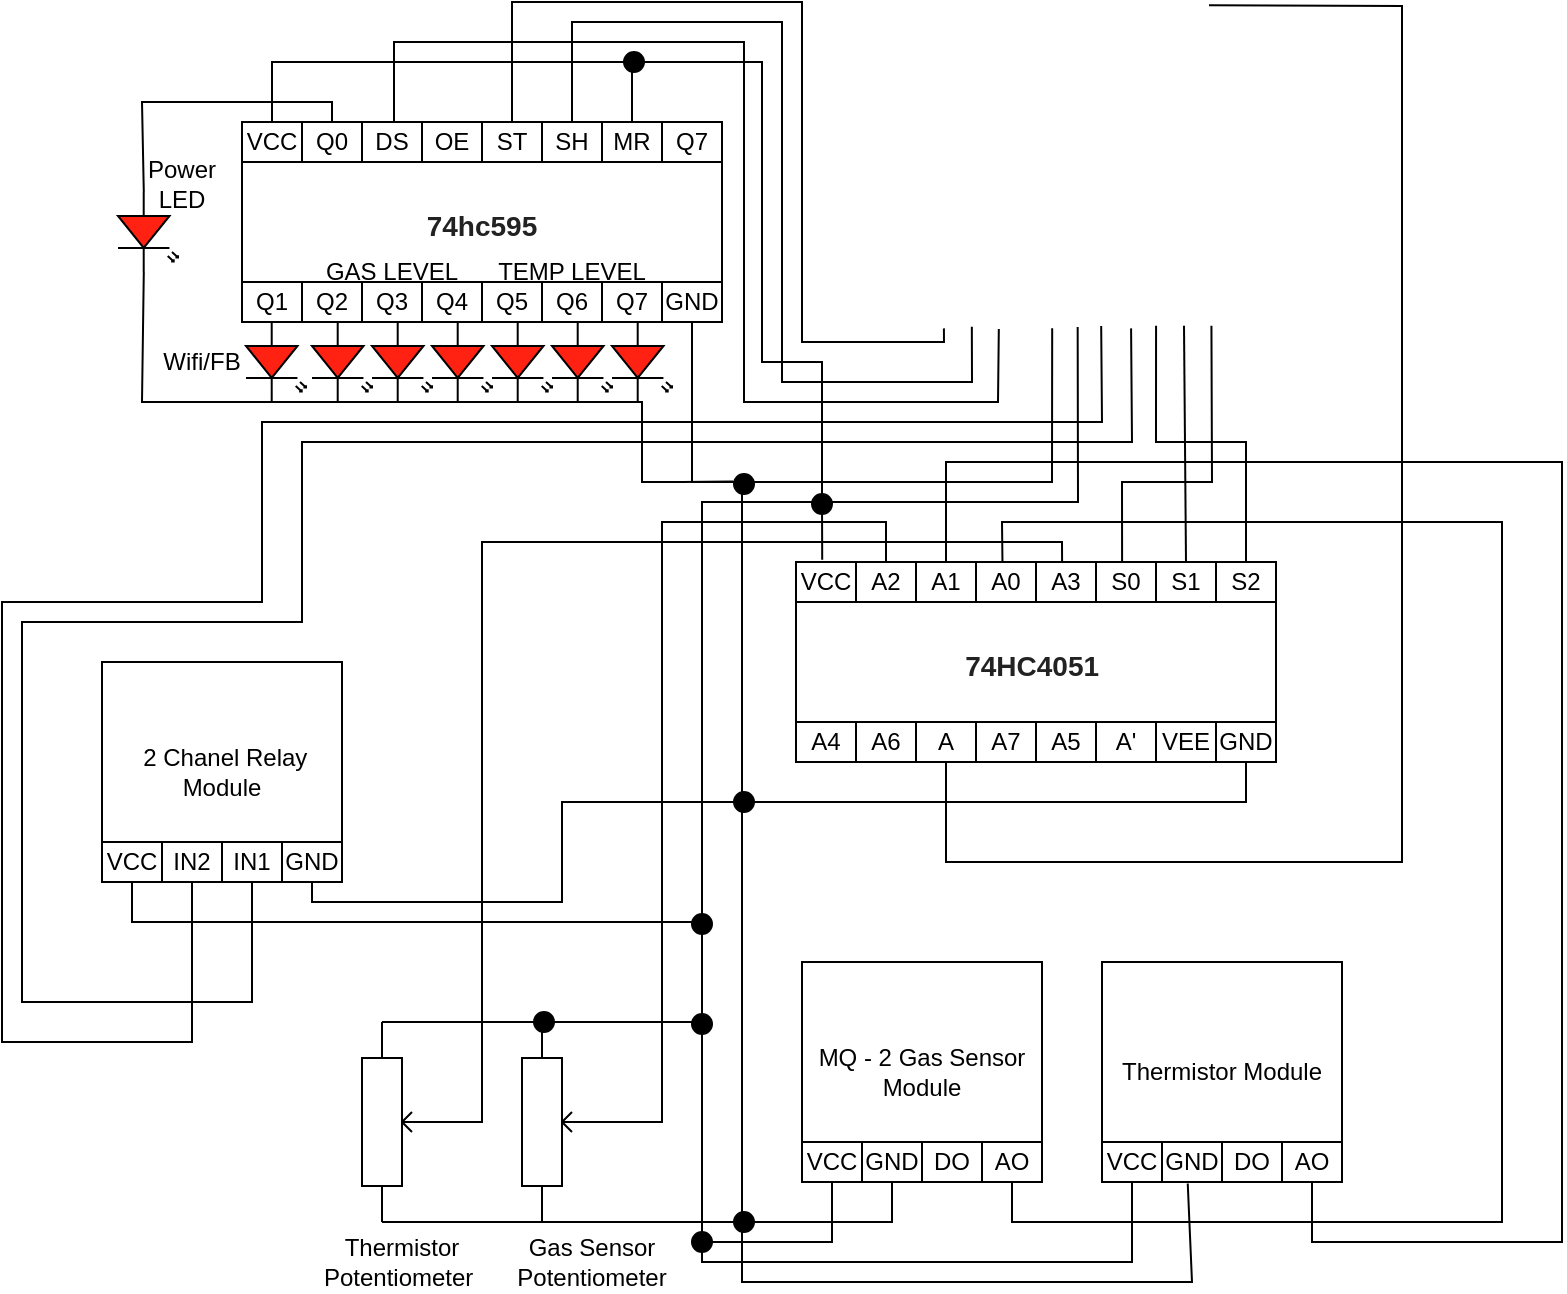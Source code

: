 <mxfile version="21.3.2" type="device">
  <diagram name="Page-1" id="uMoK5SL-Dd_RTB1r9qRN">
    <mxGraphModel dx="1560" dy="403" grid="1" gridSize="10" guides="1" tooltips="1" connect="1" arrows="1" fold="1" page="1" pageScale="1" pageWidth="827" pageHeight="1169" math="0" shadow="0">
      <root>
        <mxCell id="0" />
        <mxCell id="1" parent="0" />
        <mxCell id="YJhQJvPEeClIZDTAyirI-1" value="" style="shape=image;verticalLabelPosition=bottom;labelBackgroundColor=default;verticalAlign=top;aspect=fixed;imageAspect=0;image=https://api.circuit-diagram.org/w-components/circuitdiagram/4a8d2a10-f719-4b2c-834f-7bbb30f03406/1.0/render/NodeMCU/nodemcu.svg;clipPath=inset(30.44% 40.33% 30.89% 40.33%);rotation=90;flipV=0;" parent="1" vertex="1">
          <mxGeometry x="280" y="340" width="163.33" height="245" as="geometry" />
        </mxCell>
        <mxCell id="ulvikcTlUFl-ReV67SD8-18" value="" style="group" parent="1" vertex="1" connectable="0">
          <mxGeometry x="237" y="660" width="240" height="100" as="geometry" />
        </mxCell>
        <mxCell id="ulvikcTlUFl-ReV67SD8-1" value="&lt;h2 style=&quot;box-sizing: border-box; margin: 0px; padding: 0px; border: 0px; font-family: Arial, Helvetica, sans-serif; line-height: 1; color: rgb(34, 34, 34); text-align: start; background-color: rgb(255, 255, 255);&quot; class=&quot;elementor-heading-title elementor-size-default&quot;&gt;&lt;font style=&quot;font-size: 14px;&quot;&gt;74HC4051&amp;nbsp;&lt;/font&gt;&lt;/h2&gt;" style="rounded=0;whiteSpace=wrap;html=1;" parent="ulvikcTlUFl-ReV67SD8-18" vertex="1">
          <mxGeometry width="240" height="100" as="geometry" />
        </mxCell>
        <mxCell id="ulvikcTlUFl-ReV67SD8-2" value="A4" style="text;html=1;strokeColor=default;fillColor=none;align=center;verticalAlign=middle;whiteSpace=wrap;rounded=0;" parent="ulvikcTlUFl-ReV67SD8-18" vertex="1">
          <mxGeometry y="80" width="30" height="20" as="geometry" />
        </mxCell>
        <mxCell id="ulvikcTlUFl-ReV67SD8-3" value="A6" style="text;html=1;strokeColor=default;fillColor=none;align=center;verticalAlign=middle;whiteSpace=wrap;rounded=0;" parent="ulvikcTlUFl-ReV67SD8-18" vertex="1">
          <mxGeometry x="30" y="80" width="30" height="20" as="geometry" />
        </mxCell>
        <mxCell id="ulvikcTlUFl-ReV67SD8-4" value="A" style="text;html=1;strokeColor=default;fillColor=none;align=center;verticalAlign=middle;whiteSpace=wrap;rounded=0;" parent="ulvikcTlUFl-ReV67SD8-18" vertex="1">
          <mxGeometry x="60" y="80" width="30" height="20" as="geometry" />
        </mxCell>
        <mxCell id="ulvikcTlUFl-ReV67SD8-5" value="A7" style="text;html=1;strokeColor=default;fillColor=none;align=center;verticalAlign=middle;whiteSpace=wrap;rounded=0;" parent="ulvikcTlUFl-ReV67SD8-18" vertex="1">
          <mxGeometry x="90" y="80" width="30" height="20" as="geometry" />
        </mxCell>
        <mxCell id="ulvikcTlUFl-ReV67SD8-6" value="A5" style="text;html=1;strokeColor=default;fillColor=none;align=center;verticalAlign=middle;whiteSpace=wrap;rounded=0;" parent="ulvikcTlUFl-ReV67SD8-18" vertex="1">
          <mxGeometry x="120" y="80" width="30" height="20" as="geometry" />
        </mxCell>
        <mxCell id="ulvikcTlUFl-ReV67SD8-7" value="A&#39;" style="text;html=1;strokeColor=default;fillColor=none;align=center;verticalAlign=middle;whiteSpace=wrap;rounded=0;" parent="ulvikcTlUFl-ReV67SD8-18" vertex="1">
          <mxGeometry x="150" y="80" width="30" height="20" as="geometry" />
        </mxCell>
        <mxCell id="ulvikcTlUFl-ReV67SD8-8" value="VEE" style="text;html=1;strokeColor=default;fillColor=none;align=center;verticalAlign=middle;whiteSpace=wrap;rounded=0;" parent="ulvikcTlUFl-ReV67SD8-18" vertex="1">
          <mxGeometry x="180" y="80" width="30" height="20" as="geometry" />
        </mxCell>
        <mxCell id="ulvikcTlUFl-ReV67SD8-9" value="GND" style="text;html=1;strokeColor=default;fillColor=none;align=center;verticalAlign=middle;whiteSpace=wrap;rounded=0;" parent="ulvikcTlUFl-ReV67SD8-18" vertex="1">
          <mxGeometry x="210" y="80" width="30" height="20" as="geometry" />
        </mxCell>
        <mxCell id="ulvikcTlUFl-ReV67SD8-10" value="VCC" style="text;html=1;strokeColor=default;fillColor=none;align=center;verticalAlign=middle;whiteSpace=wrap;rounded=0;" parent="ulvikcTlUFl-ReV67SD8-18" vertex="1">
          <mxGeometry width="30" height="20" as="geometry" />
        </mxCell>
        <mxCell id="ulvikcTlUFl-ReV67SD8-11" value="A2" style="text;html=1;strokeColor=default;fillColor=none;align=center;verticalAlign=middle;whiteSpace=wrap;rounded=0;" parent="ulvikcTlUFl-ReV67SD8-18" vertex="1">
          <mxGeometry x="30" width="30" height="20" as="geometry" />
        </mxCell>
        <mxCell id="ulvikcTlUFl-ReV67SD8-12" value="A1" style="text;html=1;strokeColor=default;fillColor=none;align=center;verticalAlign=middle;whiteSpace=wrap;rounded=0;" parent="ulvikcTlUFl-ReV67SD8-18" vertex="1">
          <mxGeometry x="60" width="30" height="20" as="geometry" />
        </mxCell>
        <mxCell id="ulvikcTlUFl-ReV67SD8-13" value="A0" style="text;html=1;strokeColor=default;fillColor=none;align=center;verticalAlign=middle;whiteSpace=wrap;rounded=0;" parent="ulvikcTlUFl-ReV67SD8-18" vertex="1">
          <mxGeometry x="90" width="30" height="20" as="geometry" />
        </mxCell>
        <mxCell id="ulvikcTlUFl-ReV67SD8-14" value="A3" style="text;html=1;strokeColor=default;fillColor=none;align=center;verticalAlign=middle;whiteSpace=wrap;rounded=0;" parent="ulvikcTlUFl-ReV67SD8-18" vertex="1">
          <mxGeometry x="120" width="30" height="20" as="geometry" />
        </mxCell>
        <mxCell id="ulvikcTlUFl-ReV67SD8-15" value="S0" style="text;html=1;strokeColor=default;fillColor=none;align=center;verticalAlign=middle;whiteSpace=wrap;rounded=0;" parent="ulvikcTlUFl-ReV67SD8-18" vertex="1">
          <mxGeometry x="150" width="30" height="20" as="geometry" />
        </mxCell>
        <mxCell id="ulvikcTlUFl-ReV67SD8-16" value="S1" style="text;html=1;strokeColor=default;fillColor=none;align=center;verticalAlign=middle;whiteSpace=wrap;rounded=0;" parent="ulvikcTlUFl-ReV67SD8-18" vertex="1">
          <mxGeometry x="180" width="30" height="20" as="geometry" />
        </mxCell>
        <mxCell id="ulvikcTlUFl-ReV67SD8-17" value="S2" style="text;html=1;strokeColor=default;fillColor=none;align=center;verticalAlign=middle;whiteSpace=wrap;rounded=0;" parent="ulvikcTlUFl-ReV67SD8-18" vertex="1">
          <mxGeometry x="210" width="30" height="20" as="geometry" />
        </mxCell>
        <mxCell id="ulvikcTlUFl-ReV67SD8-19" value="" style="endArrow=none;html=1;rounded=0;entryX=0.986;entryY=0.161;entryDx=0;entryDy=0;entryPerimeter=0;exitX=0.435;exitY=-0.006;exitDx=0;exitDy=0;exitPerimeter=0;" parent="1" source="ulvikcTlUFl-ReV67SD8-15" target="YJhQJvPEeClIZDTAyirI-1" edge="1">
          <mxGeometry width="50" height="50" relative="1" as="geometry">
            <mxPoint x="390" y="690" as="sourcePoint" />
            <mxPoint x="440" y="640" as="targetPoint" />
            <Array as="points">
              <mxPoint x="400" y="620" />
              <mxPoint x="445" y="620" />
            </Array>
          </mxGeometry>
        </mxCell>
        <mxCell id="ulvikcTlUFl-ReV67SD8-20" value="" style="endArrow=none;html=1;rounded=0;entryX=0.986;entryY=0.217;entryDx=0;entryDy=0;entryPerimeter=0;exitX=0.5;exitY=0;exitDx=0;exitDy=0;" parent="1" source="ulvikcTlUFl-ReV67SD8-16" target="YJhQJvPEeClIZDTAyirI-1" edge="1">
          <mxGeometry width="50" height="50" relative="1" as="geometry">
            <mxPoint x="390" y="690" as="sourcePoint" />
            <mxPoint x="440" y="640" as="targetPoint" />
          </mxGeometry>
        </mxCell>
        <mxCell id="ulvikcTlUFl-ReV67SD8-21" value="" style="endArrow=none;html=1;rounded=0;entryX=0.986;entryY=0.274;entryDx=0;entryDy=0;entryPerimeter=0;exitX=0.5;exitY=0;exitDx=0;exitDy=0;" parent="1" source="ulvikcTlUFl-ReV67SD8-17" target="YJhQJvPEeClIZDTAyirI-1" edge="1">
          <mxGeometry width="50" height="50" relative="1" as="geometry">
            <mxPoint x="390" y="690" as="sourcePoint" />
            <mxPoint x="440" y="640" as="targetPoint" />
            <Array as="points">
              <mxPoint x="462" y="600" />
              <mxPoint x="417" y="600" />
            </Array>
          </mxGeometry>
        </mxCell>
        <mxCell id="ulvikcTlUFl-ReV67SD8-22" value="" style="endArrow=none;html=1;rounded=0;entryX=0.99;entryY=0.434;entryDx=0;entryDy=0;entryPerimeter=0;exitX=0.437;exitY=-0.057;exitDx=0;exitDy=0;exitPerimeter=0;" parent="1" source="ulvikcTlUFl-ReV67SD8-10" target="YJhQJvPEeClIZDTAyirI-1" edge="1">
          <mxGeometry width="50" height="50" relative="1" as="geometry">
            <mxPoint x="390" y="680" as="sourcePoint" />
            <mxPoint x="440" y="630" as="targetPoint" />
            <Array as="points">
              <mxPoint x="250" y="630" />
              <mxPoint x="378" y="630" />
            </Array>
          </mxGeometry>
        </mxCell>
        <mxCell id="ulvikcTlUFl-ReV67SD8-23" value="" style="endArrow=none;html=1;rounded=0;entryX=0.994;entryY=0.486;entryDx=0;entryDy=0;entryPerimeter=0;exitX=0.5;exitY=1;exitDx=0;exitDy=0;" parent="1" source="ulvikcTlUFl-ReV67SD8-9" target="YJhQJvPEeClIZDTAyirI-1" edge="1">
          <mxGeometry width="50" height="50" relative="1" as="geometry">
            <mxPoint x="320" y="630" as="sourcePoint" />
            <mxPoint x="370" y="580" as="targetPoint" />
            <Array as="points">
              <mxPoint x="462" y="780" />
              <mxPoint x="210" y="780" />
              <mxPoint x="210" y="620" />
              <mxPoint x="365" y="620" />
            </Array>
          </mxGeometry>
        </mxCell>
        <mxCell id="ulvikcTlUFl-ReV67SD8-24" value="" style="endArrow=none;html=1;rounded=0;entryX=0.5;entryY=1;entryDx=0;entryDy=0;exitX=0.005;exitY=0.166;exitDx=0;exitDy=0;exitPerimeter=0;" parent="1" source="YJhQJvPEeClIZDTAyirI-1" target="ulvikcTlUFl-ReV67SD8-4" edge="1">
          <mxGeometry width="50" height="50" relative="1" as="geometry">
            <mxPoint x="360" y="710" as="sourcePoint" />
            <mxPoint x="410" y="660" as="targetPoint" />
            <Array as="points">
              <mxPoint x="540" y="382" />
              <mxPoint x="540" y="810" />
              <mxPoint x="312" y="810" />
            </Array>
          </mxGeometry>
        </mxCell>
        <mxCell id="ulvikcTlUFl-ReV67SD8-51" value="" style="endArrow=none;html=1;rounded=0;exitX=0.5;exitY=1;exitDx=0;exitDy=0;" parent="1" source="ulvikcTlUFl-ReV67SD8-45" edge="1">
          <mxGeometry width="50" height="50" relative="1" as="geometry">
            <mxPoint x="300" y="730" as="sourcePoint" />
            <mxPoint x="250" y="630" as="targetPoint" />
            <Array as="points">
              <mxPoint x="255" y="1000" />
              <mxPoint x="190" y="1000" />
              <mxPoint x="190" y="630" />
            </Array>
          </mxGeometry>
        </mxCell>
        <mxCell id="ulvikcTlUFl-ReV67SD8-52" value="" style="ellipse;whiteSpace=wrap;html=1;aspect=fixed;fillColor=#000000;" parent="1" vertex="1">
          <mxGeometry x="245" y="626" width="10" height="10" as="geometry" />
        </mxCell>
        <mxCell id="ulvikcTlUFl-ReV67SD8-53" value="" style="endArrow=none;html=1;rounded=0;entryX=0.5;entryY=1;entryDx=0;entryDy=0;" parent="1" target="ulvikcTlUFl-ReV67SD8-47" edge="1">
          <mxGeometry width="50" height="50" relative="1" as="geometry">
            <mxPoint x="210" y="780" as="sourcePoint" />
            <mxPoint x="350" y="810" as="targetPoint" />
            <Array as="points">
              <mxPoint x="210" y="990" />
              <mxPoint x="285" y="990" />
            </Array>
          </mxGeometry>
        </mxCell>
        <mxCell id="epr88A97v0yAaG73trii-1" value="" style="endArrow=none;html=1;rounded=0;exitX=0.5;exitY=1;exitDx=0;exitDy=0;entryX=0.441;entryY=-0.017;entryDx=0;entryDy=0;entryPerimeter=0;" parent="1" source="ulvikcTlUFl-ReV67SD8-49" target="ulvikcTlUFl-ReV67SD8-13" edge="1">
          <mxGeometry width="50" height="50" relative="1" as="geometry">
            <mxPoint x="410" y="900" as="sourcePoint" />
            <mxPoint x="460" y="850" as="targetPoint" />
            <Array as="points">
              <mxPoint x="345" y="990" />
              <mxPoint x="590" y="990" />
              <mxPoint x="590" y="640" />
              <mxPoint x="340" y="640" />
            </Array>
          </mxGeometry>
        </mxCell>
        <mxCell id="epr88A97v0yAaG73trii-2" value="Thermistor Module" style="rounded=0;whiteSpace=wrap;html=1;" parent="1" vertex="1">
          <mxGeometry x="390" y="860" width="120" height="110" as="geometry" />
        </mxCell>
        <mxCell id="ulvikcTlUFl-ReV67SD8-25" value="MQ - 2 Gas Sensor Module" style="rounded=0;whiteSpace=wrap;html=1;" parent="1" vertex="1">
          <mxGeometry x="240" y="860" width="120" height="110" as="geometry" />
        </mxCell>
        <mxCell id="ulvikcTlUFl-ReV67SD8-45" value="VCC" style="text;html=1;strokeColor=default;fillColor=none;align=center;verticalAlign=middle;whiteSpace=wrap;rounded=0;" parent="1" vertex="1">
          <mxGeometry x="240" y="950" width="30" height="20" as="geometry" />
        </mxCell>
        <mxCell id="ulvikcTlUFl-ReV67SD8-47" value="GND" style="text;html=1;strokeColor=default;fillColor=none;align=center;verticalAlign=middle;whiteSpace=wrap;rounded=0;" parent="1" vertex="1">
          <mxGeometry x="270" y="950" width="30" height="20" as="geometry" />
        </mxCell>
        <mxCell id="ulvikcTlUFl-ReV67SD8-48" value="DO" style="text;html=1;strokeColor=default;fillColor=none;align=center;verticalAlign=middle;whiteSpace=wrap;rounded=0;" parent="1" vertex="1">
          <mxGeometry x="300" y="950" width="30" height="20" as="geometry" />
        </mxCell>
        <mxCell id="ulvikcTlUFl-ReV67SD8-49" value="AO" style="text;html=1;strokeColor=default;fillColor=none;align=center;verticalAlign=middle;whiteSpace=wrap;rounded=0;" parent="1" vertex="1">
          <mxGeometry x="330" y="950" width="30" height="20" as="geometry" />
        </mxCell>
        <mxCell id="epr88A97v0yAaG73trii-3" value="VCC" style="text;html=1;strokeColor=default;fillColor=none;align=center;verticalAlign=middle;whiteSpace=wrap;rounded=0;" parent="1" vertex="1">
          <mxGeometry x="390" y="950" width="30" height="20" as="geometry" />
        </mxCell>
        <mxCell id="epr88A97v0yAaG73trii-4" value="GND" style="text;html=1;strokeColor=default;fillColor=none;align=center;verticalAlign=middle;whiteSpace=wrap;rounded=0;" parent="1" vertex="1">
          <mxGeometry x="420" y="950" width="30" height="20" as="geometry" />
        </mxCell>
        <mxCell id="epr88A97v0yAaG73trii-5" value="DO" style="text;html=1;strokeColor=default;fillColor=none;align=center;verticalAlign=middle;whiteSpace=wrap;rounded=0;" parent="1" vertex="1">
          <mxGeometry x="450" y="950" width="30" height="20" as="geometry" />
        </mxCell>
        <mxCell id="epr88A97v0yAaG73trii-6" value="AO" style="text;html=1;strokeColor=default;fillColor=none;align=center;verticalAlign=middle;whiteSpace=wrap;rounded=0;" parent="1" vertex="1">
          <mxGeometry x="480" y="950" width="30" height="20" as="geometry" />
        </mxCell>
        <mxCell id="epr88A97v0yAaG73trii-7" value="" style="endArrow=none;html=1;rounded=0;entryX=0.5;entryY=1;entryDx=0;entryDy=0;" parent="1" target="epr88A97v0yAaG73trii-3" edge="1">
          <mxGeometry width="50" height="50" relative="1" as="geometry">
            <mxPoint x="190" y="1000" as="sourcePoint" />
            <mxPoint x="550" y="850" as="targetPoint" />
            <Array as="points">
              <mxPoint x="190" y="1010" />
              <mxPoint x="405" y="1010" />
            </Array>
          </mxGeometry>
        </mxCell>
        <mxCell id="epr88A97v0yAaG73trii-8" value="" style="ellipse;whiteSpace=wrap;html=1;aspect=fixed;fillColor=#000000;" parent="1" vertex="1">
          <mxGeometry x="185" y="995" width="10" height="10" as="geometry" />
        </mxCell>
        <mxCell id="epr88A97v0yAaG73trii-9" value="" style="endArrow=none;html=1;rounded=0;entryX=0.429;entryY=1.037;entryDx=0;entryDy=0;entryPerimeter=0;" parent="1" target="epr88A97v0yAaG73trii-4" edge="1">
          <mxGeometry width="50" height="50" relative="1" as="geometry">
            <mxPoint x="210" y="990" as="sourcePoint" />
            <mxPoint x="360" y="950" as="targetPoint" />
            <Array as="points">
              <mxPoint x="210" y="1020" />
              <mxPoint x="435" y="1020" />
            </Array>
          </mxGeometry>
        </mxCell>
        <mxCell id="epr88A97v0yAaG73trii-10" value="" style="ellipse;whiteSpace=wrap;html=1;aspect=fixed;fillColor=#000000;" parent="1" vertex="1">
          <mxGeometry x="206" y="985" width="10" height="10" as="geometry" />
        </mxCell>
        <mxCell id="epr88A97v0yAaG73trii-11" value="" style="endArrow=none;html=1;rounded=0;entryX=0.5;entryY=1;entryDx=0;entryDy=0;exitX=0.5;exitY=0;exitDx=0;exitDy=0;" parent="1" source="ulvikcTlUFl-ReV67SD8-12" target="epr88A97v0yAaG73trii-6" edge="1">
          <mxGeometry width="50" height="50" relative="1" as="geometry">
            <mxPoint x="360" y="990" as="sourcePoint" />
            <mxPoint x="410" y="940" as="targetPoint" />
            <Array as="points">
              <mxPoint x="312" y="610" />
              <mxPoint x="620" y="610" />
              <mxPoint x="620" y="1000" />
              <mxPoint x="495" y="1000" />
            </Array>
          </mxGeometry>
        </mxCell>
        <mxCell id="xKp3rlP3vjCes5W-byVu-1" value="" style="pointerEvents=1;verticalLabelPosition=bottom;shadow=0;dashed=0;align=center;html=1;verticalAlign=top;shape=mxgraph.electrical.resistors.potentiometer_1;direction=north;" parent="1" vertex="1">
          <mxGeometry x="100" y="890" width="40" height="100" as="geometry" />
        </mxCell>
        <mxCell id="xKp3rlP3vjCes5W-byVu-2" value="" style="endArrow=none;html=1;rounded=0;exitX=0.5;exitY=1;exitDx=0;exitDy=0;exitPerimeter=0;entryX=0.5;entryY=0;entryDx=0;entryDy=0;" parent="1" source="xKp3rlP3vjCes5W-byVu-1" target="ulvikcTlUFl-ReV67SD8-11" edge="1">
          <mxGeometry width="50" height="50" relative="1" as="geometry">
            <mxPoint x="200" y="800" as="sourcePoint" />
            <mxPoint x="170" y="640" as="targetPoint" />
            <Array as="points">
              <mxPoint x="170" y="940" />
              <mxPoint x="170" y="640" />
              <mxPoint x="282" y="640" />
            </Array>
          </mxGeometry>
        </mxCell>
        <mxCell id="xKp3rlP3vjCes5W-byVu-4" value="" style="endArrow=none;html=1;rounded=0;exitX=0;exitY=0.25;exitDx=0;exitDy=0;exitPerimeter=0;entryX=0;entryY=0.5;entryDx=0;entryDy=0;" parent="1" source="xKp3rlP3vjCes5W-byVu-1" target="epr88A97v0yAaG73trii-10" edge="1">
          <mxGeometry width="50" height="50" relative="1" as="geometry">
            <mxPoint x="200" y="940" as="sourcePoint" />
            <mxPoint x="250" y="890" as="targetPoint" />
          </mxGeometry>
        </mxCell>
        <mxCell id="xKp3rlP3vjCes5W-byVu-5" value="" style="endArrow=none;html=1;rounded=0;exitX=1;exitY=0.25;exitDx=0;exitDy=0;exitPerimeter=0;" parent="1" source="xKp3rlP3vjCes5W-byVu-1" edge="1">
          <mxGeometry width="50" height="50" relative="1" as="geometry">
            <mxPoint x="250" y="840" as="sourcePoint" />
            <mxPoint x="190" y="890" as="targetPoint" />
          </mxGeometry>
        </mxCell>
        <mxCell id="xKp3rlP3vjCes5W-byVu-6" value="" style="ellipse;whiteSpace=wrap;html=1;aspect=fixed;fillColor=#000000;" parent="1" vertex="1">
          <mxGeometry x="185" y="886" width="10" height="10" as="geometry" />
        </mxCell>
        <mxCell id="xKp3rlP3vjCes5W-byVu-7" value="Gas Sensor Potentiometer" style="text;html=1;strokeColor=none;fillColor=none;align=center;verticalAlign=middle;whiteSpace=wrap;rounded=0;" parent="1" vertex="1">
          <mxGeometry x="85" y="995" width="100" height="30" as="geometry" />
        </mxCell>
        <mxCell id="xKp3rlP3vjCes5W-byVu-8" value="" style="pointerEvents=1;verticalLabelPosition=bottom;shadow=0;dashed=0;align=center;html=1;verticalAlign=top;shape=mxgraph.electrical.resistors.potentiometer_1;direction=north;" parent="1" vertex="1">
          <mxGeometry x="20" y="890" width="40" height="100" as="geometry" />
        </mxCell>
        <mxCell id="xKp3rlP3vjCes5W-byVu-9" value="" style="endArrow=none;html=1;rounded=0;exitX=0.5;exitY=1;exitDx=0;exitDy=0;exitPerimeter=0;entryX=0.435;entryY=-0.006;entryDx=0;entryDy=0;entryPerimeter=0;" parent="1" source="xKp3rlP3vjCes5W-byVu-8" target="ulvikcTlUFl-ReV67SD8-14" edge="1">
          <mxGeometry width="50" height="50" relative="1" as="geometry">
            <mxPoint x="64" y="940" as="sourcePoint" />
            <mxPoint x="206" y="660" as="targetPoint" />
            <Array as="points">
              <mxPoint x="80" y="940" />
              <mxPoint x="80" y="650" />
              <mxPoint x="370" y="650" />
            </Array>
          </mxGeometry>
        </mxCell>
        <mxCell id="xKp3rlP3vjCes5W-byVu-11" value="" style="endArrow=none;html=1;rounded=0;exitX=0;exitY=0.25;exitDx=0;exitDy=0;exitPerimeter=0;entryX=0;entryY=0.25;entryDx=0;entryDy=0;entryPerimeter=0;" parent="1" source="xKp3rlP3vjCes5W-byVu-8" target="xKp3rlP3vjCes5W-byVu-1" edge="1">
          <mxGeometry width="50" height="50" relative="1" as="geometry">
            <mxPoint x="100" y="1000" as="sourcePoint" />
            <mxPoint x="150" y="950" as="targetPoint" />
          </mxGeometry>
        </mxCell>
        <mxCell id="xKp3rlP3vjCes5W-byVu-12" value="Thermistor Potentiometer&amp;nbsp;" style="text;html=1;strokeColor=none;fillColor=none;align=center;verticalAlign=middle;whiteSpace=wrap;rounded=0;" parent="1" vertex="1">
          <mxGeometry x="-10" y="995" width="100" height="30" as="geometry" />
        </mxCell>
        <mxCell id="xKp3rlP3vjCes5W-byVu-13" value="" style="endArrow=none;html=1;rounded=0;exitX=1;exitY=0.25;exitDx=0;exitDy=0;exitPerimeter=0;entryX=1;entryY=0.25;entryDx=0;entryDy=0;entryPerimeter=0;" parent="1" source="xKp3rlP3vjCes5W-byVu-8" target="xKp3rlP3vjCes5W-byVu-1" edge="1">
          <mxGeometry width="50" height="50" relative="1" as="geometry">
            <mxPoint x="110" y="930" as="sourcePoint" />
            <mxPoint x="160" y="880" as="targetPoint" />
          </mxGeometry>
        </mxCell>
        <mxCell id="xKp3rlP3vjCes5W-byVu-14" value="" style="ellipse;whiteSpace=wrap;html=1;aspect=fixed;fillColor=#000000;" parent="1" vertex="1">
          <mxGeometry x="106" y="885" width="10" height="10" as="geometry" />
        </mxCell>
        <mxCell id="xKp3rlP3vjCes5W-byVu-15" value="&amp;nbsp;2 Chanel Relay Module" style="rounded=0;whiteSpace=wrap;html=1;" parent="1" vertex="1">
          <mxGeometry x="-110" y="710" width="120" height="110" as="geometry" />
        </mxCell>
        <mxCell id="xKp3rlP3vjCes5W-byVu-16" value="VCC" style="text;html=1;strokeColor=default;fillColor=none;align=center;verticalAlign=middle;whiteSpace=wrap;rounded=0;" parent="1" vertex="1">
          <mxGeometry x="-110" y="800" width="30" height="20" as="geometry" />
        </mxCell>
        <mxCell id="xKp3rlP3vjCes5W-byVu-17" value="IN2" style="text;html=1;strokeColor=default;fillColor=none;align=center;verticalAlign=middle;whiteSpace=wrap;rounded=0;" parent="1" vertex="1">
          <mxGeometry x="-80" y="800" width="30" height="20" as="geometry" />
        </mxCell>
        <mxCell id="xKp3rlP3vjCes5W-byVu-18" value="IN1" style="text;html=1;strokeColor=default;fillColor=none;align=center;verticalAlign=middle;whiteSpace=wrap;rounded=0;" parent="1" vertex="1">
          <mxGeometry x="-50" y="800" width="30" height="20" as="geometry" />
        </mxCell>
        <mxCell id="xKp3rlP3vjCes5W-byVu-19" value="GND" style="text;html=1;strokeColor=default;fillColor=none;align=center;verticalAlign=middle;whiteSpace=wrap;rounded=0;" parent="1" vertex="1">
          <mxGeometry x="-20" y="800" width="30" height="20" as="geometry" />
        </mxCell>
        <mxCell id="xKp3rlP3vjCes5W-byVu-20" value="" style="endArrow=none;html=1;rounded=0;exitX=0.5;exitY=1;exitDx=0;exitDy=0;" parent="1" source="xKp3rlP3vjCes5W-byVu-16" edge="1">
          <mxGeometry width="50" height="50" relative="1" as="geometry">
            <mxPoint x="120" y="800" as="sourcePoint" />
            <mxPoint x="190" y="840" as="targetPoint" />
            <Array as="points">
              <mxPoint x="-95" y="840" />
            </Array>
          </mxGeometry>
        </mxCell>
        <mxCell id="xKp3rlP3vjCes5W-byVu-21" value="" style="ellipse;whiteSpace=wrap;html=1;aspect=fixed;fillColor=#000000;" parent="1" vertex="1">
          <mxGeometry x="185" y="836" width="10" height="10" as="geometry" />
        </mxCell>
        <mxCell id="xKp3rlP3vjCes5W-byVu-22" value="" style="ellipse;whiteSpace=wrap;html=1;aspect=fixed;fillColor=#000000;" parent="1" vertex="1">
          <mxGeometry x="206" y="775" width="10" height="10" as="geometry" />
        </mxCell>
        <mxCell id="xKp3rlP3vjCes5W-byVu-23" value="" style="endArrow=none;html=1;rounded=0;entryX=0;entryY=0.5;entryDx=0;entryDy=0;exitX=0.5;exitY=1;exitDx=0;exitDy=0;" parent="1" source="xKp3rlP3vjCes5W-byVu-19" target="xKp3rlP3vjCes5W-byVu-22" edge="1">
          <mxGeometry width="50" height="50" relative="1" as="geometry">
            <mxPoint x="110" y="850" as="sourcePoint" />
            <mxPoint x="160" y="800" as="targetPoint" />
            <Array as="points">
              <mxPoint x="-5" y="830" />
              <mxPoint x="120" y="830" />
              <mxPoint x="120" y="780" />
            </Array>
          </mxGeometry>
        </mxCell>
        <mxCell id="xKp3rlP3vjCes5W-byVu-24" value="" style="endArrow=none;html=1;rounded=0;exitX=0.5;exitY=1;exitDx=0;exitDy=0;entryX=0.994;entryY=0.325;entryDx=0;entryDy=0;entryPerimeter=0;" parent="1" source="xKp3rlP3vjCes5W-byVu-18" target="YJhQJvPEeClIZDTAyirI-1" edge="1">
          <mxGeometry width="50" height="50" relative="1" as="geometry">
            <mxPoint x="110" y="810" as="sourcePoint" />
            <mxPoint x="406" y="582" as="targetPoint" />
            <Array as="points">
              <mxPoint x="-35" y="880" />
              <mxPoint x="-150" y="880" />
              <mxPoint x="-150" y="690" />
              <mxPoint x="-10" y="690" />
              <mxPoint x="-10" y="600" />
              <mxPoint x="405" y="600" />
            </Array>
          </mxGeometry>
        </mxCell>
        <mxCell id="xKp3rlP3vjCes5W-byVu-25" value="" style="endArrow=none;html=1;rounded=0;exitX=0.5;exitY=1;exitDx=0;exitDy=0;entryX=0.987;entryY=0.386;entryDx=0;entryDy=0;entryPerimeter=0;" parent="1" source="xKp3rlP3vjCes5W-byVu-17" target="YJhQJvPEeClIZDTAyirI-1" edge="1">
          <mxGeometry width="50" height="50" relative="1" as="geometry">
            <mxPoint x="-65" y="830" as="sourcePoint" />
            <mxPoint x="375" y="593" as="targetPoint" />
            <Array as="points">
              <mxPoint x="-65" y="900" />
              <mxPoint x="-160" y="900" />
              <mxPoint x="-160" y="680" />
              <mxPoint x="-30" y="680" />
              <mxPoint x="-30" y="590" />
              <mxPoint x="390" y="590" />
            </Array>
          </mxGeometry>
        </mxCell>
        <mxCell id="JEwwXP4cvRhNm4LrkAlZ-1" value="" style="group" parent="1" vertex="1" connectable="0">
          <mxGeometry x="-40" y="440" width="240" height="100" as="geometry" />
        </mxCell>
        <mxCell id="JEwwXP4cvRhNm4LrkAlZ-2" value="&lt;h2 style=&quot;box-sizing: border-box; margin: 0px; padding: 0px; border: 0px; font-family: Arial, Helvetica, sans-serif; line-height: 1; color: rgb(34, 34, 34); text-align: start; background-color: rgb(255, 255, 255);&quot; class=&quot;elementor-heading-title elementor-size-default&quot;&gt;&lt;font style=&quot;font-size: 14px;&quot;&gt;74hc595&lt;/font&gt;&lt;/h2&gt;" style="rounded=0;whiteSpace=wrap;html=1;" parent="JEwwXP4cvRhNm4LrkAlZ-1" vertex="1">
          <mxGeometry width="240" height="100" as="geometry" />
        </mxCell>
        <mxCell id="JEwwXP4cvRhNm4LrkAlZ-3" value="Q1" style="text;html=1;strokeColor=default;fillColor=none;align=center;verticalAlign=middle;whiteSpace=wrap;rounded=0;" parent="JEwwXP4cvRhNm4LrkAlZ-1" vertex="1">
          <mxGeometry y="80" width="30" height="20" as="geometry" />
        </mxCell>
        <mxCell id="JEwwXP4cvRhNm4LrkAlZ-4" value="Q2" style="text;html=1;strokeColor=default;fillColor=none;align=center;verticalAlign=middle;whiteSpace=wrap;rounded=0;" parent="JEwwXP4cvRhNm4LrkAlZ-1" vertex="1">
          <mxGeometry x="30" y="80" width="30" height="20" as="geometry" />
        </mxCell>
        <mxCell id="JEwwXP4cvRhNm4LrkAlZ-5" value="Q3" style="text;html=1;strokeColor=default;fillColor=none;align=center;verticalAlign=middle;whiteSpace=wrap;rounded=0;" parent="JEwwXP4cvRhNm4LrkAlZ-1" vertex="1">
          <mxGeometry x="60" y="80" width="30" height="20" as="geometry" />
        </mxCell>
        <mxCell id="JEwwXP4cvRhNm4LrkAlZ-6" value="Q4" style="text;html=1;strokeColor=default;fillColor=none;align=center;verticalAlign=middle;whiteSpace=wrap;rounded=0;" parent="JEwwXP4cvRhNm4LrkAlZ-1" vertex="1">
          <mxGeometry x="90" y="80" width="30" height="20" as="geometry" />
        </mxCell>
        <mxCell id="JEwwXP4cvRhNm4LrkAlZ-7" value="Q5" style="text;html=1;strokeColor=default;fillColor=none;align=center;verticalAlign=middle;whiteSpace=wrap;rounded=0;" parent="JEwwXP4cvRhNm4LrkAlZ-1" vertex="1">
          <mxGeometry x="120" y="80" width="30" height="20" as="geometry" />
        </mxCell>
        <mxCell id="JEwwXP4cvRhNm4LrkAlZ-8" value="Q6" style="text;html=1;strokeColor=default;fillColor=none;align=center;verticalAlign=middle;whiteSpace=wrap;rounded=0;" parent="JEwwXP4cvRhNm4LrkAlZ-1" vertex="1">
          <mxGeometry x="150" y="80" width="30" height="20" as="geometry" />
        </mxCell>
        <mxCell id="JEwwXP4cvRhNm4LrkAlZ-9" value="Q7" style="text;html=1;strokeColor=default;fillColor=none;align=center;verticalAlign=middle;whiteSpace=wrap;rounded=0;" parent="JEwwXP4cvRhNm4LrkAlZ-1" vertex="1">
          <mxGeometry x="180" y="80" width="30" height="20" as="geometry" />
        </mxCell>
        <mxCell id="JEwwXP4cvRhNm4LrkAlZ-10" value="GND" style="text;html=1;strokeColor=default;fillColor=none;align=center;verticalAlign=middle;whiteSpace=wrap;rounded=0;" parent="JEwwXP4cvRhNm4LrkAlZ-1" vertex="1">
          <mxGeometry x="210" y="80" width="30" height="20" as="geometry" />
        </mxCell>
        <mxCell id="JEwwXP4cvRhNm4LrkAlZ-11" value="VCC" style="text;html=1;strokeColor=default;fillColor=none;align=center;verticalAlign=middle;whiteSpace=wrap;rounded=0;" parent="JEwwXP4cvRhNm4LrkAlZ-1" vertex="1">
          <mxGeometry width="30" height="20" as="geometry" />
        </mxCell>
        <mxCell id="JEwwXP4cvRhNm4LrkAlZ-12" value="Q0" style="text;html=1;strokeColor=default;fillColor=none;align=center;verticalAlign=middle;whiteSpace=wrap;rounded=0;" parent="JEwwXP4cvRhNm4LrkAlZ-1" vertex="1">
          <mxGeometry x="30" width="30" height="20" as="geometry" />
        </mxCell>
        <mxCell id="JEwwXP4cvRhNm4LrkAlZ-13" value="DS" style="text;html=1;strokeColor=default;fillColor=none;align=center;verticalAlign=middle;whiteSpace=wrap;rounded=0;" parent="JEwwXP4cvRhNm4LrkAlZ-1" vertex="1">
          <mxGeometry x="60" width="30" height="20" as="geometry" />
        </mxCell>
        <mxCell id="JEwwXP4cvRhNm4LrkAlZ-14" value="OE" style="text;html=1;strokeColor=default;fillColor=none;align=center;verticalAlign=middle;whiteSpace=wrap;rounded=0;" parent="JEwwXP4cvRhNm4LrkAlZ-1" vertex="1">
          <mxGeometry x="90" width="30" height="20" as="geometry" />
        </mxCell>
        <mxCell id="JEwwXP4cvRhNm4LrkAlZ-15" value="ST" style="text;html=1;strokeColor=default;fillColor=none;align=center;verticalAlign=middle;whiteSpace=wrap;rounded=0;" parent="JEwwXP4cvRhNm4LrkAlZ-1" vertex="1">
          <mxGeometry x="120" width="30" height="20" as="geometry" />
        </mxCell>
        <mxCell id="JEwwXP4cvRhNm4LrkAlZ-16" value="SH" style="text;html=1;strokeColor=default;fillColor=none;align=center;verticalAlign=middle;whiteSpace=wrap;rounded=0;" parent="JEwwXP4cvRhNm4LrkAlZ-1" vertex="1">
          <mxGeometry x="150" width="30" height="20" as="geometry" />
        </mxCell>
        <mxCell id="JEwwXP4cvRhNm4LrkAlZ-17" value="MR" style="text;html=1;strokeColor=default;fillColor=none;align=center;verticalAlign=middle;whiteSpace=wrap;rounded=0;" parent="JEwwXP4cvRhNm4LrkAlZ-1" vertex="1">
          <mxGeometry x="180" width="30" height="20" as="geometry" />
        </mxCell>
        <mxCell id="JEwwXP4cvRhNm4LrkAlZ-18" value="Q7" style="text;html=1;strokeColor=default;fillColor=none;align=center;verticalAlign=middle;whiteSpace=wrap;rounded=0;" parent="JEwwXP4cvRhNm4LrkAlZ-1" vertex="1">
          <mxGeometry x="210" width="30" height="20" as="geometry" />
        </mxCell>
        <mxCell id="JEwwXP4cvRhNm4LrkAlZ-40" value="GAS LEVEL" style="text;html=1;strokeColor=none;fillColor=none;align=center;verticalAlign=middle;whiteSpace=wrap;rounded=0;" parent="JEwwXP4cvRhNm4LrkAlZ-1" vertex="1">
          <mxGeometry x="35" y="60" width="80" height="30" as="geometry" />
        </mxCell>
        <mxCell id="JEwwXP4cvRhNm4LrkAlZ-60" value="TEMP LEVEL" style="text;html=1;strokeColor=none;fillColor=none;align=center;verticalAlign=middle;whiteSpace=wrap;rounded=0;" parent="JEwwXP4cvRhNm4LrkAlZ-1" vertex="1">
          <mxGeometry x="125" y="60" width="80" height="30" as="geometry" />
        </mxCell>
        <mxCell id="JEwwXP4cvRhNm4LrkAlZ-19" value="" style="endArrow=none;html=1;rounded=0;exitX=0.5;exitY=0;exitDx=0;exitDy=0;entryX=0.5;entryY=0;entryDx=0;entryDy=0;" parent="1" source="ulvikcTlUFl-ReV67SD8-52" target="JEwwXP4cvRhNm4LrkAlZ-11" edge="1">
          <mxGeometry width="50" height="50" relative="1" as="geometry">
            <mxPoint x="150" y="600" as="sourcePoint" />
            <mxPoint x="200" y="550" as="targetPoint" />
            <Array as="points">
              <mxPoint x="250" y="560" />
              <mxPoint x="220" y="560" />
              <mxPoint x="220" y="410" />
              <mxPoint x="-25" y="410" />
            </Array>
          </mxGeometry>
        </mxCell>
        <mxCell id="JEwwXP4cvRhNm4LrkAlZ-20" value="" style="endArrow=none;html=1;rounded=0;exitX=0.5;exitY=0;exitDx=0;exitDy=0;" parent="1" source="JEwwXP4cvRhNm4LrkAlZ-17" edge="1">
          <mxGeometry width="50" height="50" relative="1" as="geometry">
            <mxPoint x="100" y="500" as="sourcePoint" />
            <mxPoint x="155" y="410" as="targetPoint" />
          </mxGeometry>
        </mxCell>
        <mxCell id="JEwwXP4cvRhNm4LrkAlZ-21" value="" style="ellipse;whiteSpace=wrap;html=1;aspect=fixed;fillColor=#000000;" parent="1" vertex="1">
          <mxGeometry x="151" y="405" width="10" height="10" as="geometry" />
        </mxCell>
        <mxCell id="JEwwXP4cvRhNm4LrkAlZ-22" value="" style="endArrow=none;html=1;rounded=0;exitX=0.5;exitY=0;exitDx=0;exitDy=0;entryX=0.996;entryY=0.599;entryDx=0;entryDy=0;entryPerimeter=0;" parent="1" edge="1">
          <mxGeometry width="50" height="50" relative="1" as="geometry">
            <mxPoint x="36" y="440" as="sourcePoint" />
            <mxPoint x="338.41" y="543.512" as="targetPoint" />
            <Array as="points">
              <mxPoint x="36" y="400" />
              <mxPoint x="211" y="400" />
              <mxPoint x="211" y="580" />
              <mxPoint x="338" y="580" />
            </Array>
          </mxGeometry>
        </mxCell>
        <mxCell id="JEwwXP4cvRhNm4LrkAlZ-23" value="" style="endArrow=none;html=1;rounded=0;exitX=0.5;exitY=0;exitDx=0;exitDy=0;entryX=0.989;entryY=0.65;entryDx=0;entryDy=0;entryPerimeter=0;" parent="1" source="JEwwXP4cvRhNm4LrkAlZ-16" target="YJhQJvPEeClIZDTAyirI-1" edge="1">
          <mxGeometry width="50" height="50" relative="1" as="geometry">
            <mxPoint x="170" y="540" as="sourcePoint" />
            <mxPoint x="220" y="490" as="targetPoint" />
            <Array as="points">
              <mxPoint x="125" y="390" />
              <mxPoint x="230" y="390" />
              <mxPoint x="230" y="570" />
              <mxPoint x="325" y="570" />
            </Array>
          </mxGeometry>
        </mxCell>
        <mxCell id="JEwwXP4cvRhNm4LrkAlZ-24" value="" style="endArrow=none;html=1;rounded=0;exitX=0.5;exitY=0;exitDx=0;exitDy=0;entryX=0.994;entryY=0.707;entryDx=0;entryDy=0;entryPerimeter=0;" parent="1" source="JEwwXP4cvRhNm4LrkAlZ-15" target="YJhQJvPEeClIZDTAyirI-1" edge="1">
          <mxGeometry width="50" height="50" relative="1" as="geometry">
            <mxPoint x="170" y="540" as="sourcePoint" />
            <mxPoint x="240" y="550" as="targetPoint" />
            <Array as="points">
              <mxPoint x="95" y="380" />
              <mxPoint x="240" y="380" />
              <mxPoint x="240" y="550" />
              <mxPoint x="311" y="550" />
            </Array>
          </mxGeometry>
        </mxCell>
        <mxCell id="JEwwXP4cvRhNm4LrkAlZ-25" value="" style="endArrow=none;html=1;rounded=0;entryX=0.5;entryY=1;entryDx=0;entryDy=0;" parent="1" target="JEwwXP4cvRhNm4LrkAlZ-10" edge="1">
          <mxGeometry width="50" height="50" relative="1" as="geometry">
            <mxPoint x="210" y="620" as="sourcePoint" />
            <mxPoint x="110" y="550" as="targetPoint" />
            <Array as="points">
              <mxPoint x="185" y="620" />
            </Array>
          </mxGeometry>
        </mxCell>
        <mxCell id="JEwwXP4cvRhNm4LrkAlZ-26" value="" style="ellipse;whiteSpace=wrap;html=1;aspect=fixed;fillColor=#000000;" parent="1" vertex="1">
          <mxGeometry x="206" y="616" width="10" height="10" as="geometry" />
        </mxCell>
        <mxCell id="JEwwXP4cvRhNm4LrkAlZ-29" value="" style="endArrow=none;html=1;rounded=0;entryX=-0.046;entryY=0.369;entryDx=0;entryDy=0;entryPerimeter=0;" parent="1" target="JEwwXP4cvRhNm4LrkAlZ-26" edge="1">
          <mxGeometry width="50" height="50" relative="1" as="geometry">
            <mxPoint x="-60" y="580" as="sourcePoint" />
            <mxPoint x="190" y="620" as="targetPoint" />
            <Array as="points">
              <mxPoint x="160" y="580" />
              <mxPoint x="160" y="620" />
              <mxPoint x="180" y="620" />
            </Array>
          </mxGeometry>
        </mxCell>
        <mxCell id="JEwwXP4cvRhNm4LrkAlZ-30" value="" style="verticalLabelPosition=bottom;shadow=0;dashed=0;align=center;html=1;verticalAlign=top;shape=mxgraph.electrical.opto_electronics.led_2;pointerEvents=1;fillColor=#FF2212;rotation=90;" parent="1" vertex="1">
          <mxGeometry x="-107" y="480" width="40" height="30" as="geometry" />
        </mxCell>
        <mxCell id="JEwwXP4cvRhNm4LrkAlZ-31" value="" style="endArrow=none;html=1;rounded=0;exitX=0.5;exitY=0;exitDx=0;exitDy=0;entryX=0;entryY=0.57;entryDx=0;entryDy=0;entryPerimeter=0;" parent="1" source="JEwwXP4cvRhNm4LrkAlZ-12" target="JEwwXP4cvRhNm4LrkAlZ-30" edge="1">
          <mxGeometry width="50" height="50" relative="1" as="geometry">
            <mxPoint x="-100" y="520" as="sourcePoint" />
            <mxPoint x="-90" y="480" as="targetPoint" />
            <Array as="points">
              <mxPoint x="5" y="430" />
              <mxPoint x="-90" y="430" />
            </Array>
          </mxGeometry>
        </mxCell>
        <mxCell id="JEwwXP4cvRhNm4LrkAlZ-33" value="" style="endArrow=none;html=1;rounded=0;exitX=1;exitY=0.57;exitDx=0;exitDy=0;exitPerimeter=0;" parent="1" source="JEwwXP4cvRhNm4LrkAlZ-30" edge="1">
          <mxGeometry width="50" height="50" relative="1" as="geometry">
            <mxPoint x="-100" y="520" as="sourcePoint" />
            <mxPoint x="-60" y="580" as="targetPoint" />
            <Array as="points">
              <mxPoint x="-90" y="580" />
            </Array>
          </mxGeometry>
        </mxCell>
        <mxCell id="JEwwXP4cvRhNm4LrkAlZ-34" value="Power LED" style="text;html=1;strokeColor=none;fillColor=none;align=center;verticalAlign=middle;whiteSpace=wrap;rounded=0;" parent="1" vertex="1">
          <mxGeometry x="-100" y="456" width="60" height="30" as="geometry" />
        </mxCell>
        <mxCell id="JEwwXP4cvRhNm4LrkAlZ-35" value="" style="verticalLabelPosition=bottom;shadow=0;dashed=0;align=center;html=1;verticalAlign=top;shape=mxgraph.electrical.opto_electronics.led_2;pointerEvents=1;fillColor=#FF2212;rotation=90;" parent="1" vertex="1">
          <mxGeometry x="-43" y="545" width="40" height="30" as="geometry" />
        </mxCell>
        <mxCell id="JEwwXP4cvRhNm4LrkAlZ-36" value="Wifi/FB" style="text;html=1;strokeColor=none;fillColor=none;align=center;verticalAlign=middle;whiteSpace=wrap;rounded=0;" parent="1" vertex="1">
          <mxGeometry x="-90" y="545" width="60" height="30" as="geometry" />
        </mxCell>
        <mxCell id="JEwwXP4cvRhNm4LrkAlZ-37" value="" style="verticalLabelPosition=bottom;shadow=0;dashed=0;align=center;html=1;verticalAlign=top;shape=mxgraph.electrical.opto_electronics.led_2;pointerEvents=1;fillColor=#FF2212;rotation=90;" parent="1" vertex="1">
          <mxGeometry x="-10" y="545" width="40" height="30" as="geometry" />
        </mxCell>
        <mxCell id="JEwwXP4cvRhNm4LrkAlZ-38" value="" style="verticalLabelPosition=bottom;shadow=0;dashed=0;align=center;html=1;verticalAlign=top;shape=mxgraph.electrical.opto_electronics.led_2;pointerEvents=1;fillColor=#FF2212;rotation=90;" parent="1" vertex="1">
          <mxGeometry x="20" y="545" width="40" height="30" as="geometry" />
        </mxCell>
        <mxCell id="JEwwXP4cvRhNm4LrkAlZ-39" value="" style="verticalLabelPosition=bottom;shadow=0;dashed=0;align=center;html=1;verticalAlign=top;shape=mxgraph.electrical.opto_electronics.led_2;pointerEvents=1;fillColor=#FF2212;rotation=90;" parent="1" vertex="1">
          <mxGeometry x="50" y="545" width="40" height="30" as="geometry" />
        </mxCell>
        <mxCell id="JEwwXP4cvRhNm4LrkAlZ-64" value="" style="verticalLabelPosition=bottom;shadow=0;dashed=0;align=center;html=1;verticalAlign=top;shape=mxgraph.electrical.opto_electronics.led_2;pointerEvents=1;fillColor=#FF2212;rotation=90;" parent="1" vertex="1">
          <mxGeometry x="80" y="545" width="40" height="30" as="geometry" />
        </mxCell>
        <mxCell id="JEwwXP4cvRhNm4LrkAlZ-65" value="" style="verticalLabelPosition=bottom;shadow=0;dashed=0;align=center;html=1;verticalAlign=top;shape=mxgraph.electrical.opto_electronics.led_2;pointerEvents=1;fillColor=#FF2212;rotation=90;" parent="1" vertex="1">
          <mxGeometry x="110" y="545" width="40" height="30" as="geometry" />
        </mxCell>
        <mxCell id="JEwwXP4cvRhNm4LrkAlZ-66" value="" style="verticalLabelPosition=bottom;shadow=0;dashed=0;align=center;html=1;verticalAlign=top;shape=mxgraph.electrical.opto_electronics.led_2;pointerEvents=1;fillColor=#FF2212;rotation=90;" parent="1" vertex="1">
          <mxGeometry x="140" y="545" width="40" height="30" as="geometry" />
        </mxCell>
      </root>
    </mxGraphModel>
  </diagram>
</mxfile>

